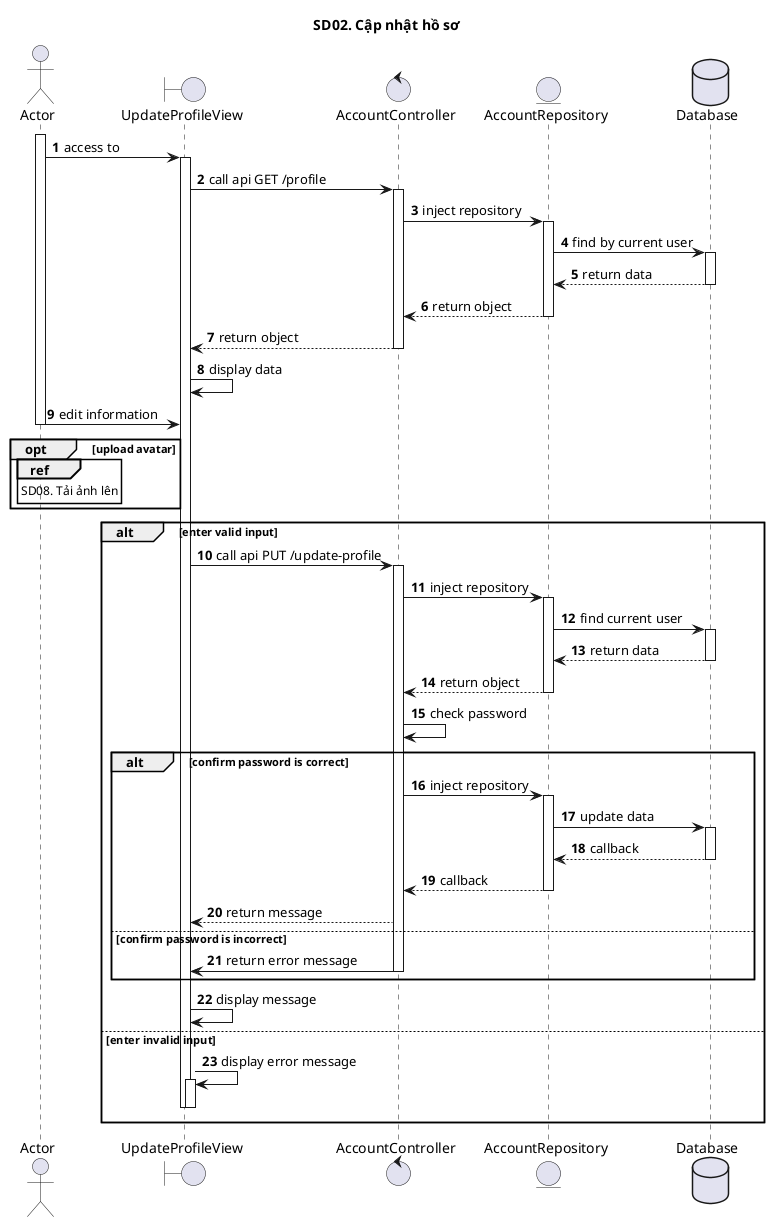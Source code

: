 @startuml SQ
autonumber
title SD02. Cập nhật hồ sơ
actor "Actor" as actor
boundary "UpdateProfileView" as view
control "AccountController" as controller
entity "AccountRepository" as model
database "Database" as database
activate actor
actor -> view : access to
activate view
view -> controller : call api GET /profile
activate controller
controller -> model : inject repository
activate model
model -> database : find by current user
activate database
database --> model : return data
deactivate database
model --> controller : return object
deactivate model
controller --> view : return object
deactivate controller
view -> view: display data
actor -> view : edit information
deactivate actor
opt upload avatar
ref over actor
SD08. Tải ảnh lên
end ref
end
alt enter valid input
view -> controller : call api PUT /update-profile
activate controller
controller -> model : inject repository
activate model
model -> database : find current user
activate database
database --> model : return data
deactivate database
model --> controller : return object
deactivate model
controller -> controller: check password
alt confirm password is correct
controller -> model : inject repository
activate model
model -> database : update data
activate database
database --> model : callback
deactivate database
model --> controller : callback
deactivate model
controller --> view : return message
else confirm password is incorrect
controller -> view: return error message
deactivate controller
end
view -> view: display message
else enter invalid input
view -> view: display error message
activate view
deactivate view
deactivate view
end
@enduml